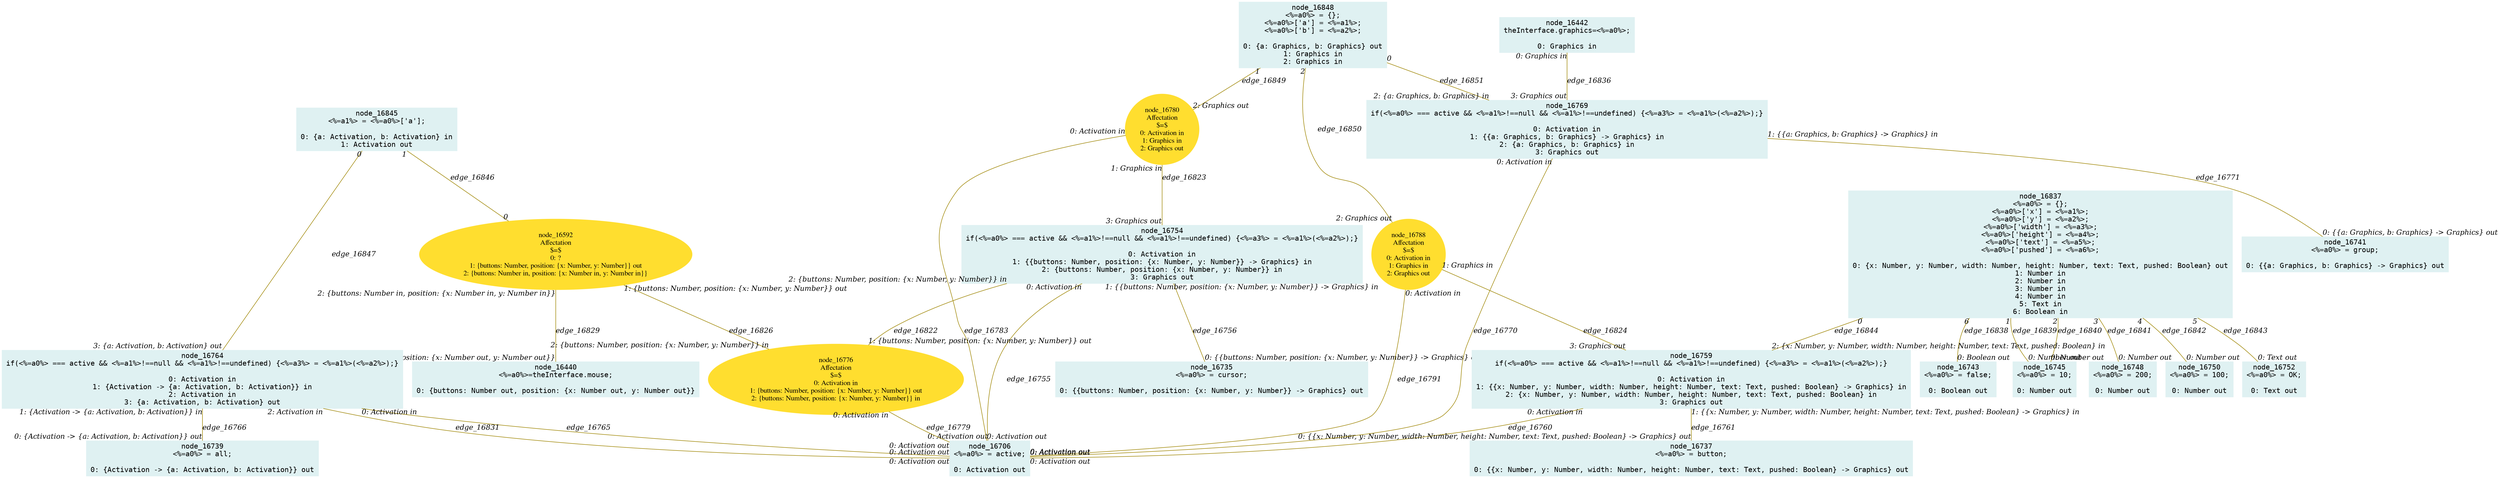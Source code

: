digraph g{node_16440 [shape="box", style="filled", color="#dff1f2", fontname="Courier", label="node_16440
<%=a0%>=theInterface.mouse;

0: {buttons: Number out, position: {x: Number out, y: Number out}}" ]
node_16442 [shape="box", style="filled", color="#dff1f2", fontname="Courier", label="node_16442
theInterface.graphics=<%=a0%>;

0: Graphics in" ]
node_16592 [shape="ellipse", style="filled", color="#ffde2f", fontname="Times", label="node_16592
Affectation
$=$
0: ?
1: {buttons: Number, position: {x: Number, y: Number}} out
2: {buttons: Number in, position: {x: Number in, y: Number in}}" ]
node_16706 [shape="box", style="filled", color="#dff1f2", fontname="Courier", label="node_16706
<%=a0%> = active;

0: Activation out" ]
node_16735 [shape="box", style="filled", color="#dff1f2", fontname="Courier", label="node_16735
<%=a0%> = cursor;

0: {{buttons: Number, position: {x: Number, y: Number}} -> Graphics} out" ]
node_16737 [shape="box", style="filled", color="#dff1f2", fontname="Courier", label="node_16737
<%=a0%> = button;

0: {{x: Number, y: Number, width: Number, height: Number, text: Text, pushed: Boolean} -> Graphics} out" ]
node_16739 [shape="box", style="filled", color="#dff1f2", fontname="Courier", label="node_16739
<%=a0%> = all;

0: {Activation -> {a: Activation, b: Activation}} out" ]
node_16741 [shape="box", style="filled", color="#dff1f2", fontname="Courier", label="node_16741
<%=a0%> = group;

0: {{a: Graphics, b: Graphics} -> Graphics} out" ]
node_16743 [shape="box", style="filled", color="#dff1f2", fontname="Courier", label="node_16743
<%=a0%> = false;

0: Boolean out" ]
node_16745 [shape="box", style="filled", color="#dff1f2", fontname="Courier", label="node_16745
<%=a0%> = 10;

0: Number out" ]
node_16748 [shape="box", style="filled", color="#dff1f2", fontname="Courier", label="node_16748
<%=a0%> = 200;

0: Number out" ]
node_16750 [shape="box", style="filled", color="#dff1f2", fontname="Courier", label="node_16750
<%=a0%> = 100;

0: Number out" ]
node_16752 [shape="box", style="filled", color="#dff1f2", fontname="Courier", label="node_16752
<%=a0%> = OK;

0: Text out" ]
node_16754 [shape="box", style="filled", color="#dff1f2", fontname="Courier", label="node_16754
if(<%=a0%> === active && <%=a1%>!==null && <%=a1%>!==undefined) {<%=a3%> = <%=a1%>(<%=a2%>);}

0: Activation in
1: {{buttons: Number, position: {x: Number, y: Number}} -> Graphics} in
2: {buttons: Number, position: {x: Number, y: Number}} in
3: Graphics out" ]
node_16759 [shape="box", style="filled", color="#dff1f2", fontname="Courier", label="node_16759
if(<%=a0%> === active && <%=a1%>!==null && <%=a1%>!==undefined) {<%=a3%> = <%=a1%>(<%=a2%>);}

0: Activation in
1: {{x: Number, y: Number, width: Number, height: Number, text: Text, pushed: Boolean} -> Graphics} in
2: {x: Number, y: Number, width: Number, height: Number, text: Text, pushed: Boolean} in
3: Graphics out" ]
node_16764 [shape="box", style="filled", color="#dff1f2", fontname="Courier", label="node_16764
if(<%=a0%> === active && <%=a1%>!==null && <%=a1%>!==undefined) {<%=a3%> = <%=a1%>(<%=a2%>);}

0: Activation in
1: {Activation -> {a: Activation, b: Activation}} in
2: Activation in
3: {a: Activation, b: Activation} out" ]
node_16769 [shape="box", style="filled", color="#dff1f2", fontname="Courier", label="node_16769
if(<%=a0%> === active && <%=a1%>!==null && <%=a1%>!==undefined) {<%=a3%> = <%=a1%>(<%=a2%>);}

0: Activation in
1: {{a: Graphics, b: Graphics} -> Graphics} in
2: {a: Graphics, b: Graphics} in
3: Graphics out" ]
node_16776 [shape="ellipse", style="filled", color="#ffde2f", fontname="Times", label="node_16776
Affectation
$=$
0: Activation in
1: {buttons: Number, position: {x: Number, y: Number}} out
2: {buttons: Number, position: {x: Number, y: Number}} in" ]
node_16780 [shape="ellipse", style="filled", color="#ffde2f", fontname="Times", label="node_16780
Affectation
$=$
0: Activation in
1: Graphics in
2: Graphics out" ]
node_16788 [shape="ellipse", style="filled", color="#ffde2f", fontname="Times", label="node_16788
Affectation
$=$
0: Activation in
1: Graphics in
2: Graphics out" ]
node_16837 [shape="box", style="filled", color="#dff1f2", fontname="Courier", label="node_16837
<%=a0%> = {};
<%=a0%>['x'] = <%=a1%>;
<%=a0%>['y'] = <%=a2%>;
<%=a0%>['width'] = <%=a3%>;
<%=a0%>['height'] = <%=a4%>;
<%=a0%>['text'] = <%=a5%>;
<%=a0%>['pushed'] = <%=a6%>;

0: {x: Number, y: Number, width: Number, height: Number, text: Text, pushed: Boolean} out
1: Number in
2: Number in
3: Number in
4: Number in
5: Text in
6: Boolean in" ]
node_16845 [shape="box", style="filled", color="#dff1f2", fontname="Courier", label="node_16845
<%=a1%> = <%=a0%>['a'];

0: {a: Activation, b: Activation} in
1: Activation out" ]
node_16848 [shape="box", style="filled", color="#dff1f2", fontname="Courier", label="node_16848
<%=a0%> = {};
<%=a0%>['a'] = <%=a1%>;
<%=a0%>['b'] = <%=a2%>;

0: {a: Graphics, b: Graphics} out
1: Graphics in
2: Graphics in" ]
node_16754 -> node_16706 [dir=none, arrowHead=none, fontname="Times-Italic", arrowsize=1, color="#9d8400", label="edge_16755",  headlabel="0: Activation out", taillabel="0: Activation in" ]
node_16754 -> node_16735 [dir=none, arrowHead=none, fontname="Times-Italic", arrowsize=1, color="#9d8400", label="edge_16756",  headlabel="0: {{buttons: Number, position: {x: Number, y: Number}} -> Graphics} out", taillabel="1: {{buttons: Number, position: {x: Number, y: Number}} -> Graphics} in" ]
node_16759 -> node_16706 [dir=none, arrowHead=none, fontname="Times-Italic", arrowsize=1, color="#9d8400", label="edge_16760",  headlabel="0: Activation out", taillabel="0: Activation in" ]
node_16759 -> node_16737 [dir=none, arrowHead=none, fontname="Times-Italic", arrowsize=1, color="#9d8400", label="edge_16761",  headlabel="0: {{x: Number, y: Number, width: Number, height: Number, text: Text, pushed: Boolean} -> Graphics} out", taillabel="1: {{x: Number, y: Number, width: Number, height: Number, text: Text, pushed: Boolean} -> Graphics} in" ]
node_16764 -> node_16706 [dir=none, arrowHead=none, fontname="Times-Italic", arrowsize=1, color="#9d8400", label="edge_16765",  headlabel="0: Activation out", taillabel="0: Activation in" ]
node_16764 -> node_16739 [dir=none, arrowHead=none, fontname="Times-Italic", arrowsize=1, color="#9d8400", label="edge_16766",  headlabel="0: {Activation -> {a: Activation, b: Activation}} out", taillabel="1: {Activation -> {a: Activation, b: Activation}} in" ]
node_16769 -> node_16706 [dir=none, arrowHead=none, fontname="Times-Italic", arrowsize=1, color="#9d8400", label="edge_16770",  headlabel="0: Activation out", taillabel="0: Activation in" ]
node_16769 -> node_16741 [dir=none, arrowHead=none, fontname="Times-Italic", arrowsize=1, color="#9d8400", label="edge_16771",  headlabel="0: {{a: Graphics, b: Graphics} -> Graphics} out", taillabel="1: {{a: Graphics, b: Graphics} -> Graphics} in" ]
node_16776 -> node_16706 [dir=none, arrowHead=none, fontname="Times-Italic", arrowsize=1, color="#9d8400", label="edge_16779",  headlabel="0: Activation out", taillabel="0: Activation in" ]
node_16780 -> node_16706 [dir=none, arrowHead=none, fontname="Times-Italic", arrowsize=1, color="#9d8400", label="edge_16783",  headlabel="0: Activation out", taillabel="0: Activation in" ]
node_16788 -> node_16706 [dir=none, arrowHead=none, fontname="Times-Italic", arrowsize=1, color="#9d8400", label="edge_16791",  headlabel="0: Activation out", taillabel="0: Activation in" ]
node_16754 -> node_16776 [dir=none, arrowHead=none, fontname="Times-Italic", arrowsize=1, color="#9d8400", label="edge_16822",  headlabel="1: {buttons: Number, position: {x: Number, y: Number}} out", taillabel="2: {buttons: Number, position: {x: Number, y: Number}} in" ]
node_16780 -> node_16754 [dir=none, arrowHead=none, fontname="Times-Italic", arrowsize=1, color="#9d8400", label="edge_16823",  headlabel="3: Graphics out", taillabel="1: Graphics in" ]
node_16788 -> node_16759 [dir=none, arrowHead=none, fontname="Times-Italic", arrowsize=1, color="#9d8400", label="edge_16824",  headlabel="3: Graphics out", taillabel="1: Graphics in" ]
node_16592 -> node_16776 [dir=none, arrowHead=none, fontname="Times-Italic", arrowsize=1, color="#9d8400", label="edge_16826",  headlabel="2: {buttons: Number, position: {x: Number, y: Number}} in", taillabel="1: {buttons: Number, position: {x: Number, y: Number}} out" ]
node_16592 -> node_16440 [dir=none, arrowHead=none, fontname="Times-Italic", arrowsize=1, color="#9d8400", label="edge_16829",  headlabel="0: {buttons: Number out, position: {x: Number out, y: Number out}}", taillabel="2: {buttons: Number in, position: {x: Number in, y: Number in}}" ]
node_16764 -> node_16706 [dir=none, arrowHead=none, fontname="Times-Italic", arrowsize=1, color="#9d8400", label="edge_16831",  headlabel="0: Activation out", taillabel="2: Activation in" ]
node_16442 -> node_16769 [dir=none, arrowHead=none, fontname="Times-Italic", arrowsize=1, color="#9d8400", label="edge_16836",  headlabel="3: Graphics out", taillabel="0: Graphics in" ]
node_16837 -> node_16743 [dir=none, arrowHead=none, fontname="Times-Italic", arrowsize=1, color="#9d8400", label="edge_16838",  headlabel="0: Boolean out", taillabel="6" ]
node_16837 -> node_16745 [dir=none, arrowHead=none, fontname="Times-Italic", arrowsize=1, color="#9d8400", label="edge_16839",  headlabel="0: Number out", taillabel="1" ]
node_16837 -> node_16745 [dir=none, arrowHead=none, fontname="Times-Italic", arrowsize=1, color="#9d8400", label="edge_16840",  headlabel="0: Number out", taillabel="2" ]
node_16837 -> node_16748 [dir=none, arrowHead=none, fontname="Times-Italic", arrowsize=1, color="#9d8400", label="edge_16841",  headlabel="0: Number out", taillabel="3" ]
node_16837 -> node_16750 [dir=none, arrowHead=none, fontname="Times-Italic", arrowsize=1, color="#9d8400", label="edge_16842",  headlabel="0: Number out", taillabel="4" ]
node_16837 -> node_16752 [dir=none, arrowHead=none, fontname="Times-Italic", arrowsize=1, color="#9d8400", label="edge_16843",  headlabel="0: Text out", taillabel="5" ]
node_16837 -> node_16759 [dir=none, arrowHead=none, fontname="Times-Italic", arrowsize=1, color="#9d8400", label="edge_16844",  headlabel="2: {x: Number, y: Number, width: Number, height: Number, text: Text, pushed: Boolean} in", taillabel="0" ]
node_16845 -> node_16592 [dir=none, arrowHead=none, fontname="Times-Italic", arrowsize=1, color="#9d8400", label="edge_16846",  headlabel="0", taillabel="1" ]
node_16845 -> node_16764 [dir=none, arrowHead=none, fontname="Times-Italic", arrowsize=1, color="#9d8400", label="edge_16847",  headlabel="3: {a: Activation, b: Activation} out", taillabel="0" ]
node_16848 -> node_16780 [dir=none, arrowHead=none, fontname="Times-Italic", arrowsize=1, color="#9d8400", label="edge_16849",  headlabel="2: Graphics out", taillabel="1" ]
node_16848 -> node_16788 [dir=none, arrowHead=none, fontname="Times-Italic", arrowsize=1, color="#9d8400", label="edge_16850",  headlabel="2: Graphics out", taillabel="2" ]
node_16848 -> node_16769 [dir=none, arrowHead=none, fontname="Times-Italic", arrowsize=1, color="#9d8400", label="edge_16851",  headlabel="2: {a: Graphics, b: Graphics} in", taillabel="0" ]
}